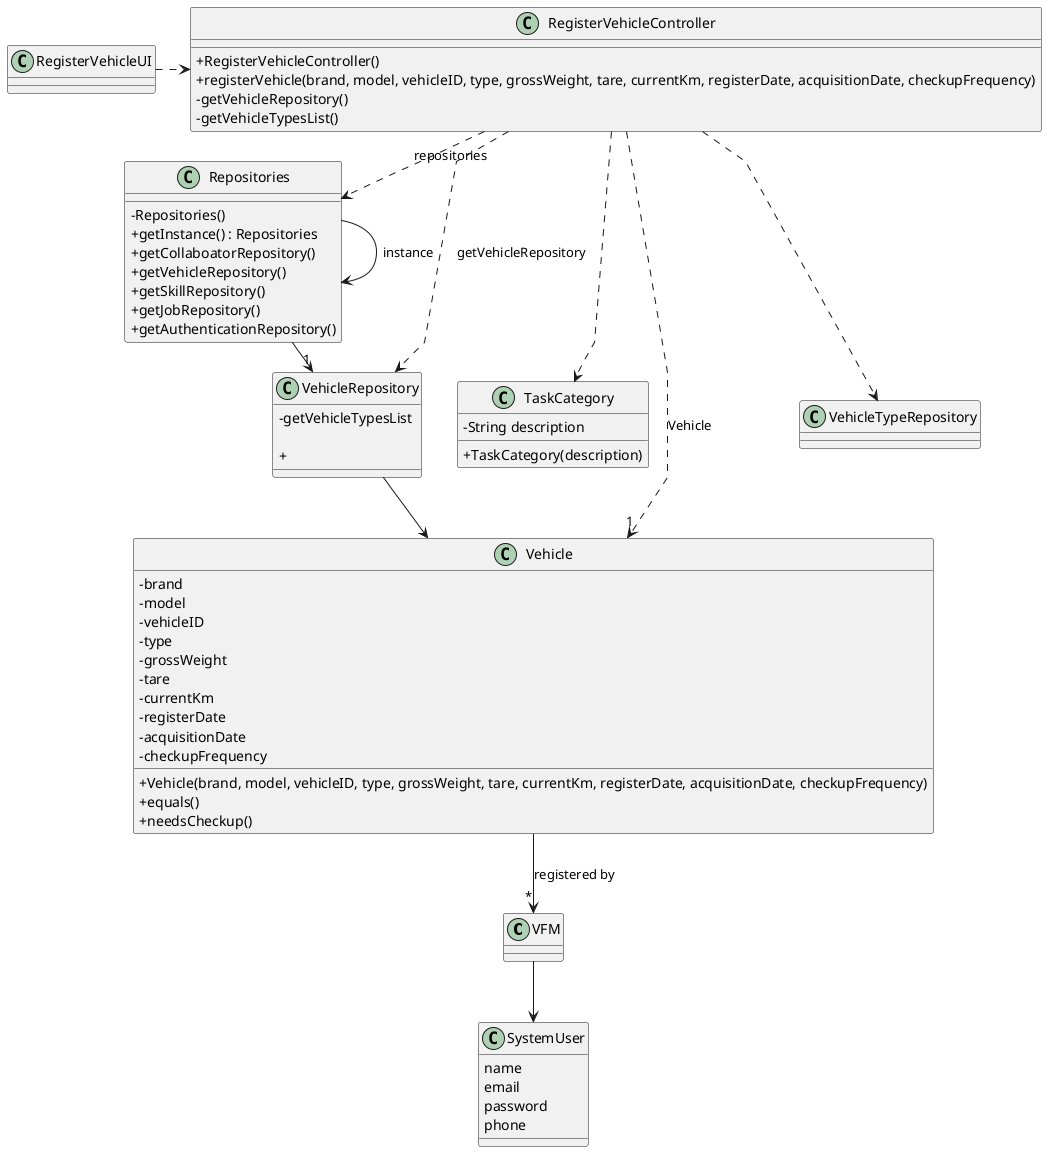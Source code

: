 @startuml
'skinparam monochrome true
skinparam packageStyle rectangle
skinparam shadowing false
skinparam linetype polyline
'skinparam linetype orto

skinparam classAttributeIconSize 0

'left to right direction



class VFM {
}

class SystemUser {
    name
    email
    password
    phone
}

class TaskCategory {
    - String description

    + TaskCategory(description)
}

class Vehicle {
    - brand
    - model
    - vehicleID
    - type
    - grossWeight
    - tare
    - currentKm
    - registerDate
    - acquisitionDate
    - checkupFrequency

    + Vehicle(brand, model, vehicleID, type, grossWeight, tare, currentKm, registerDate, acquisitionDate, checkupFrequency)
    + equals()
    + needsCheckup()


'  +saveTask(task)
}

class VehicleRepository {
    -getVehicleTypesList

    +
}

class Repositories {
    - Repositories()
    + getInstance() : Repositories
    + getCollaboatorRepository()
    + getVehicleRepository()
    + getSkillRepository()
    + getJobRepository()
    + getAuthenticationRepository()

}

class RegisterVehicleController {
    + RegisterVehicleController()
    + registerVehicle(brand, model, vehicleID, type, grossWeight, tare, currentKm, registerDate, acquisitionDate, checkupFrequency)
    - getVehicleRepository()
    - getVehicleTypesList()
}



Repositories -> Repositories : instance


RegisterVehicleUI .> RegisterVehicleController

RegisterVehicleController .> Repositories : repositories

Repositories -> "1" VehicleRepository

RegisterVehicleController ..> TaskCategory

RegisterVehicleController ..> VehicleRepository : getVehicleRepository

RegisterVehicleController..> "1" Vehicle : Vehicle

RegisterVehicleController ..> VehicleTypeRepository

VehicleRepository --> Vehicle

VFM --> SystemUser

Vehicle --> "*" VFM : registered by

@enduml